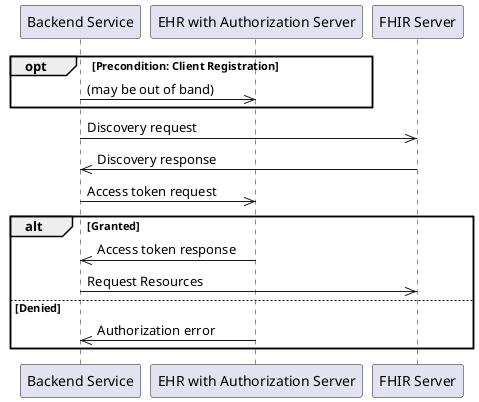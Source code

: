 @startuml
participant App as "Backend Service"
participant "EHR with Authorization Server" as EHR
participant "FHIR Server" as FHIR

opt  Precondition: Client Registration
    App ->> EHR: (may be out of band)
end
App ->> FHIR: Discovery request
FHIR ->> App: Discovery response
App ->> EHR: Access token request
alt Granted
    EHR ->> App: Access token response
    App ->> FHIR: Request Resources
else Denied
    EHR ->> App: Authorization error
end
@enduml
